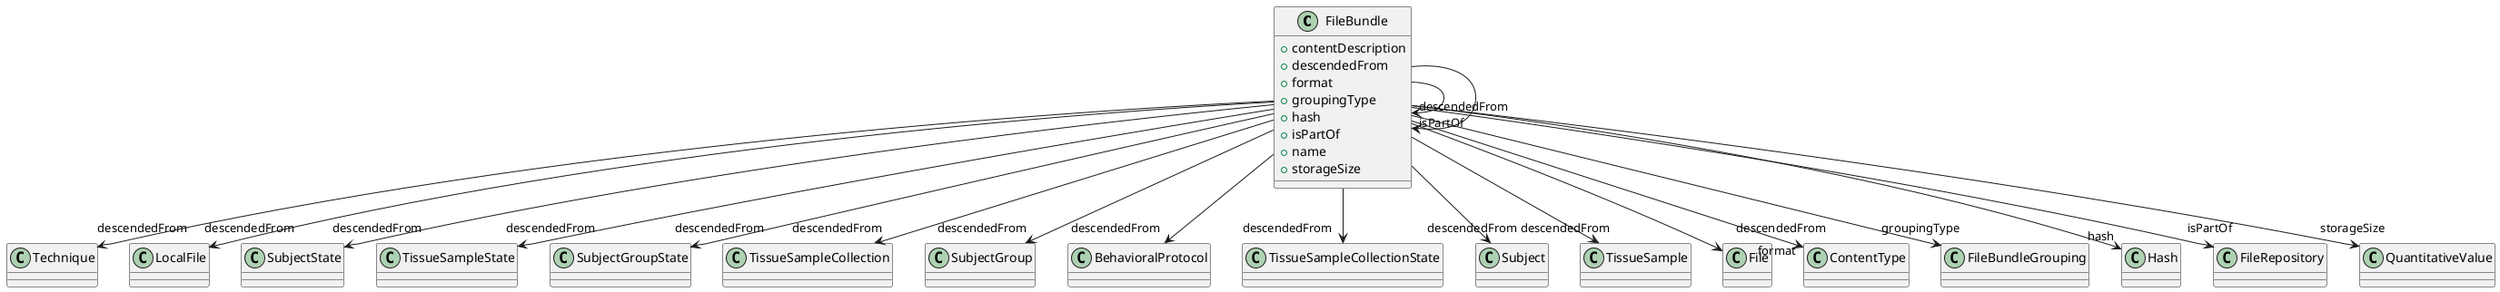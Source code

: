 @startuml
class FileBundle {
+contentDescription
+descendedFrom
+format
+groupingType
+hash
+isPartOf
+name
+storageSize

}
FileBundle -d-> "descendedFrom" Technique
FileBundle -d-> "descendedFrom" LocalFile
FileBundle -d-> "descendedFrom" SubjectState
FileBundle -d-> "descendedFrom" TissueSampleState
FileBundle -d-> "descendedFrom" SubjectGroupState
FileBundle -d-> "descendedFrom" TissueSampleCollection
FileBundle -d-> "descendedFrom" SubjectGroup
FileBundle -d-> "descendedFrom" BehavioralProtocol
FileBundle -d-> "descendedFrom" TissueSampleCollectionState
FileBundle -d-> "descendedFrom" Subject
FileBundle -d-> "descendedFrom" TissueSample
FileBundle -d-> "descendedFrom" FileBundle
FileBundle -d-> "descendedFrom" File
FileBundle -d-> "format" ContentType
FileBundle -d-> "groupingType" FileBundleGrouping
FileBundle -d-> "hash" Hash
FileBundle -d-> "isPartOf" FileBundle
FileBundle -d-> "isPartOf" FileRepository
FileBundle -d-> "storageSize" QuantitativeValue

@enduml